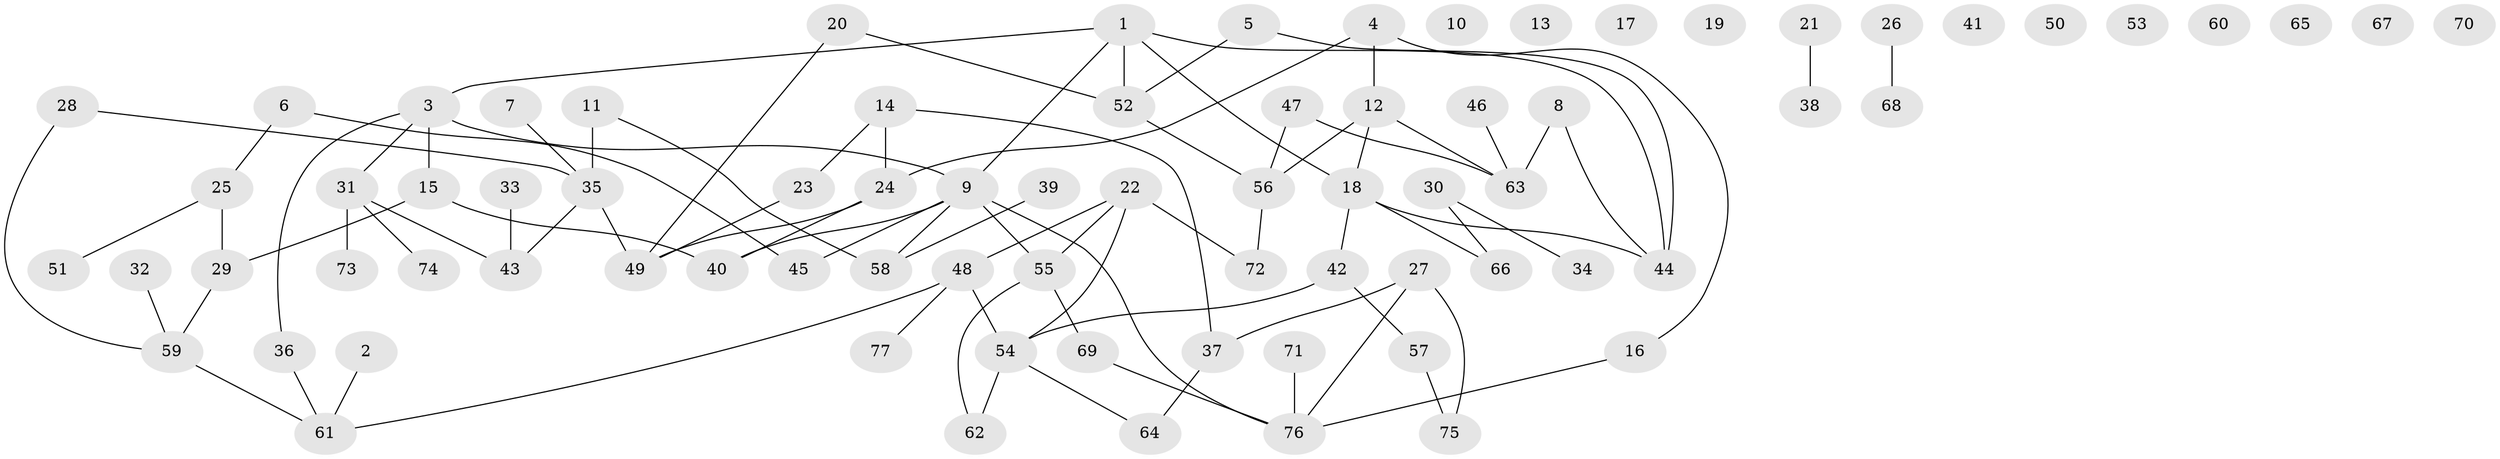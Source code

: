 // coarse degree distribution, {10: 0.02631578947368421, 1: 0.07894736842105263, 8: 0.02631578947368421, 4: 0.10526315789473684, 3: 0.15789473684210525, 6: 0.07894736842105263, 2: 0.15789473684210525, 0: 0.34210526315789475, 5: 0.02631578947368421}
// Generated by graph-tools (version 1.1) at 2025/16/03/04/25 18:16:32]
// undirected, 77 vertices, 88 edges
graph export_dot {
graph [start="1"]
  node [color=gray90,style=filled];
  1;
  2;
  3;
  4;
  5;
  6;
  7;
  8;
  9;
  10;
  11;
  12;
  13;
  14;
  15;
  16;
  17;
  18;
  19;
  20;
  21;
  22;
  23;
  24;
  25;
  26;
  27;
  28;
  29;
  30;
  31;
  32;
  33;
  34;
  35;
  36;
  37;
  38;
  39;
  40;
  41;
  42;
  43;
  44;
  45;
  46;
  47;
  48;
  49;
  50;
  51;
  52;
  53;
  54;
  55;
  56;
  57;
  58;
  59;
  60;
  61;
  62;
  63;
  64;
  65;
  66;
  67;
  68;
  69;
  70;
  71;
  72;
  73;
  74;
  75;
  76;
  77;
  1 -- 3;
  1 -- 9;
  1 -- 18;
  1 -- 44;
  1 -- 52;
  2 -- 61;
  3 -- 9;
  3 -- 15;
  3 -- 31;
  3 -- 36;
  4 -- 12;
  4 -- 16;
  4 -- 24;
  5 -- 44;
  5 -- 52;
  6 -- 25;
  6 -- 45;
  7 -- 35;
  8 -- 44;
  8 -- 63;
  9 -- 40;
  9 -- 45;
  9 -- 55;
  9 -- 58;
  9 -- 76;
  11 -- 35;
  11 -- 58;
  12 -- 18;
  12 -- 56;
  12 -- 63;
  14 -- 23;
  14 -- 24;
  14 -- 37;
  15 -- 29;
  15 -- 40;
  16 -- 76;
  18 -- 42;
  18 -- 44;
  18 -- 66;
  20 -- 49;
  20 -- 52;
  21 -- 38;
  22 -- 48;
  22 -- 54;
  22 -- 55;
  22 -- 72;
  23 -- 49;
  24 -- 40;
  24 -- 49;
  25 -- 29;
  25 -- 51;
  26 -- 68;
  27 -- 37;
  27 -- 75;
  27 -- 76;
  28 -- 35;
  28 -- 59;
  29 -- 59;
  30 -- 34;
  30 -- 66;
  31 -- 43;
  31 -- 73;
  31 -- 74;
  32 -- 59;
  33 -- 43;
  35 -- 43;
  35 -- 49;
  36 -- 61;
  37 -- 64;
  39 -- 58;
  42 -- 54;
  42 -- 57;
  46 -- 63;
  47 -- 56;
  47 -- 63;
  48 -- 54;
  48 -- 61;
  48 -- 77;
  52 -- 56;
  54 -- 62;
  54 -- 64;
  55 -- 62;
  55 -- 69;
  56 -- 72;
  57 -- 75;
  59 -- 61;
  69 -- 76;
  71 -- 76;
}
